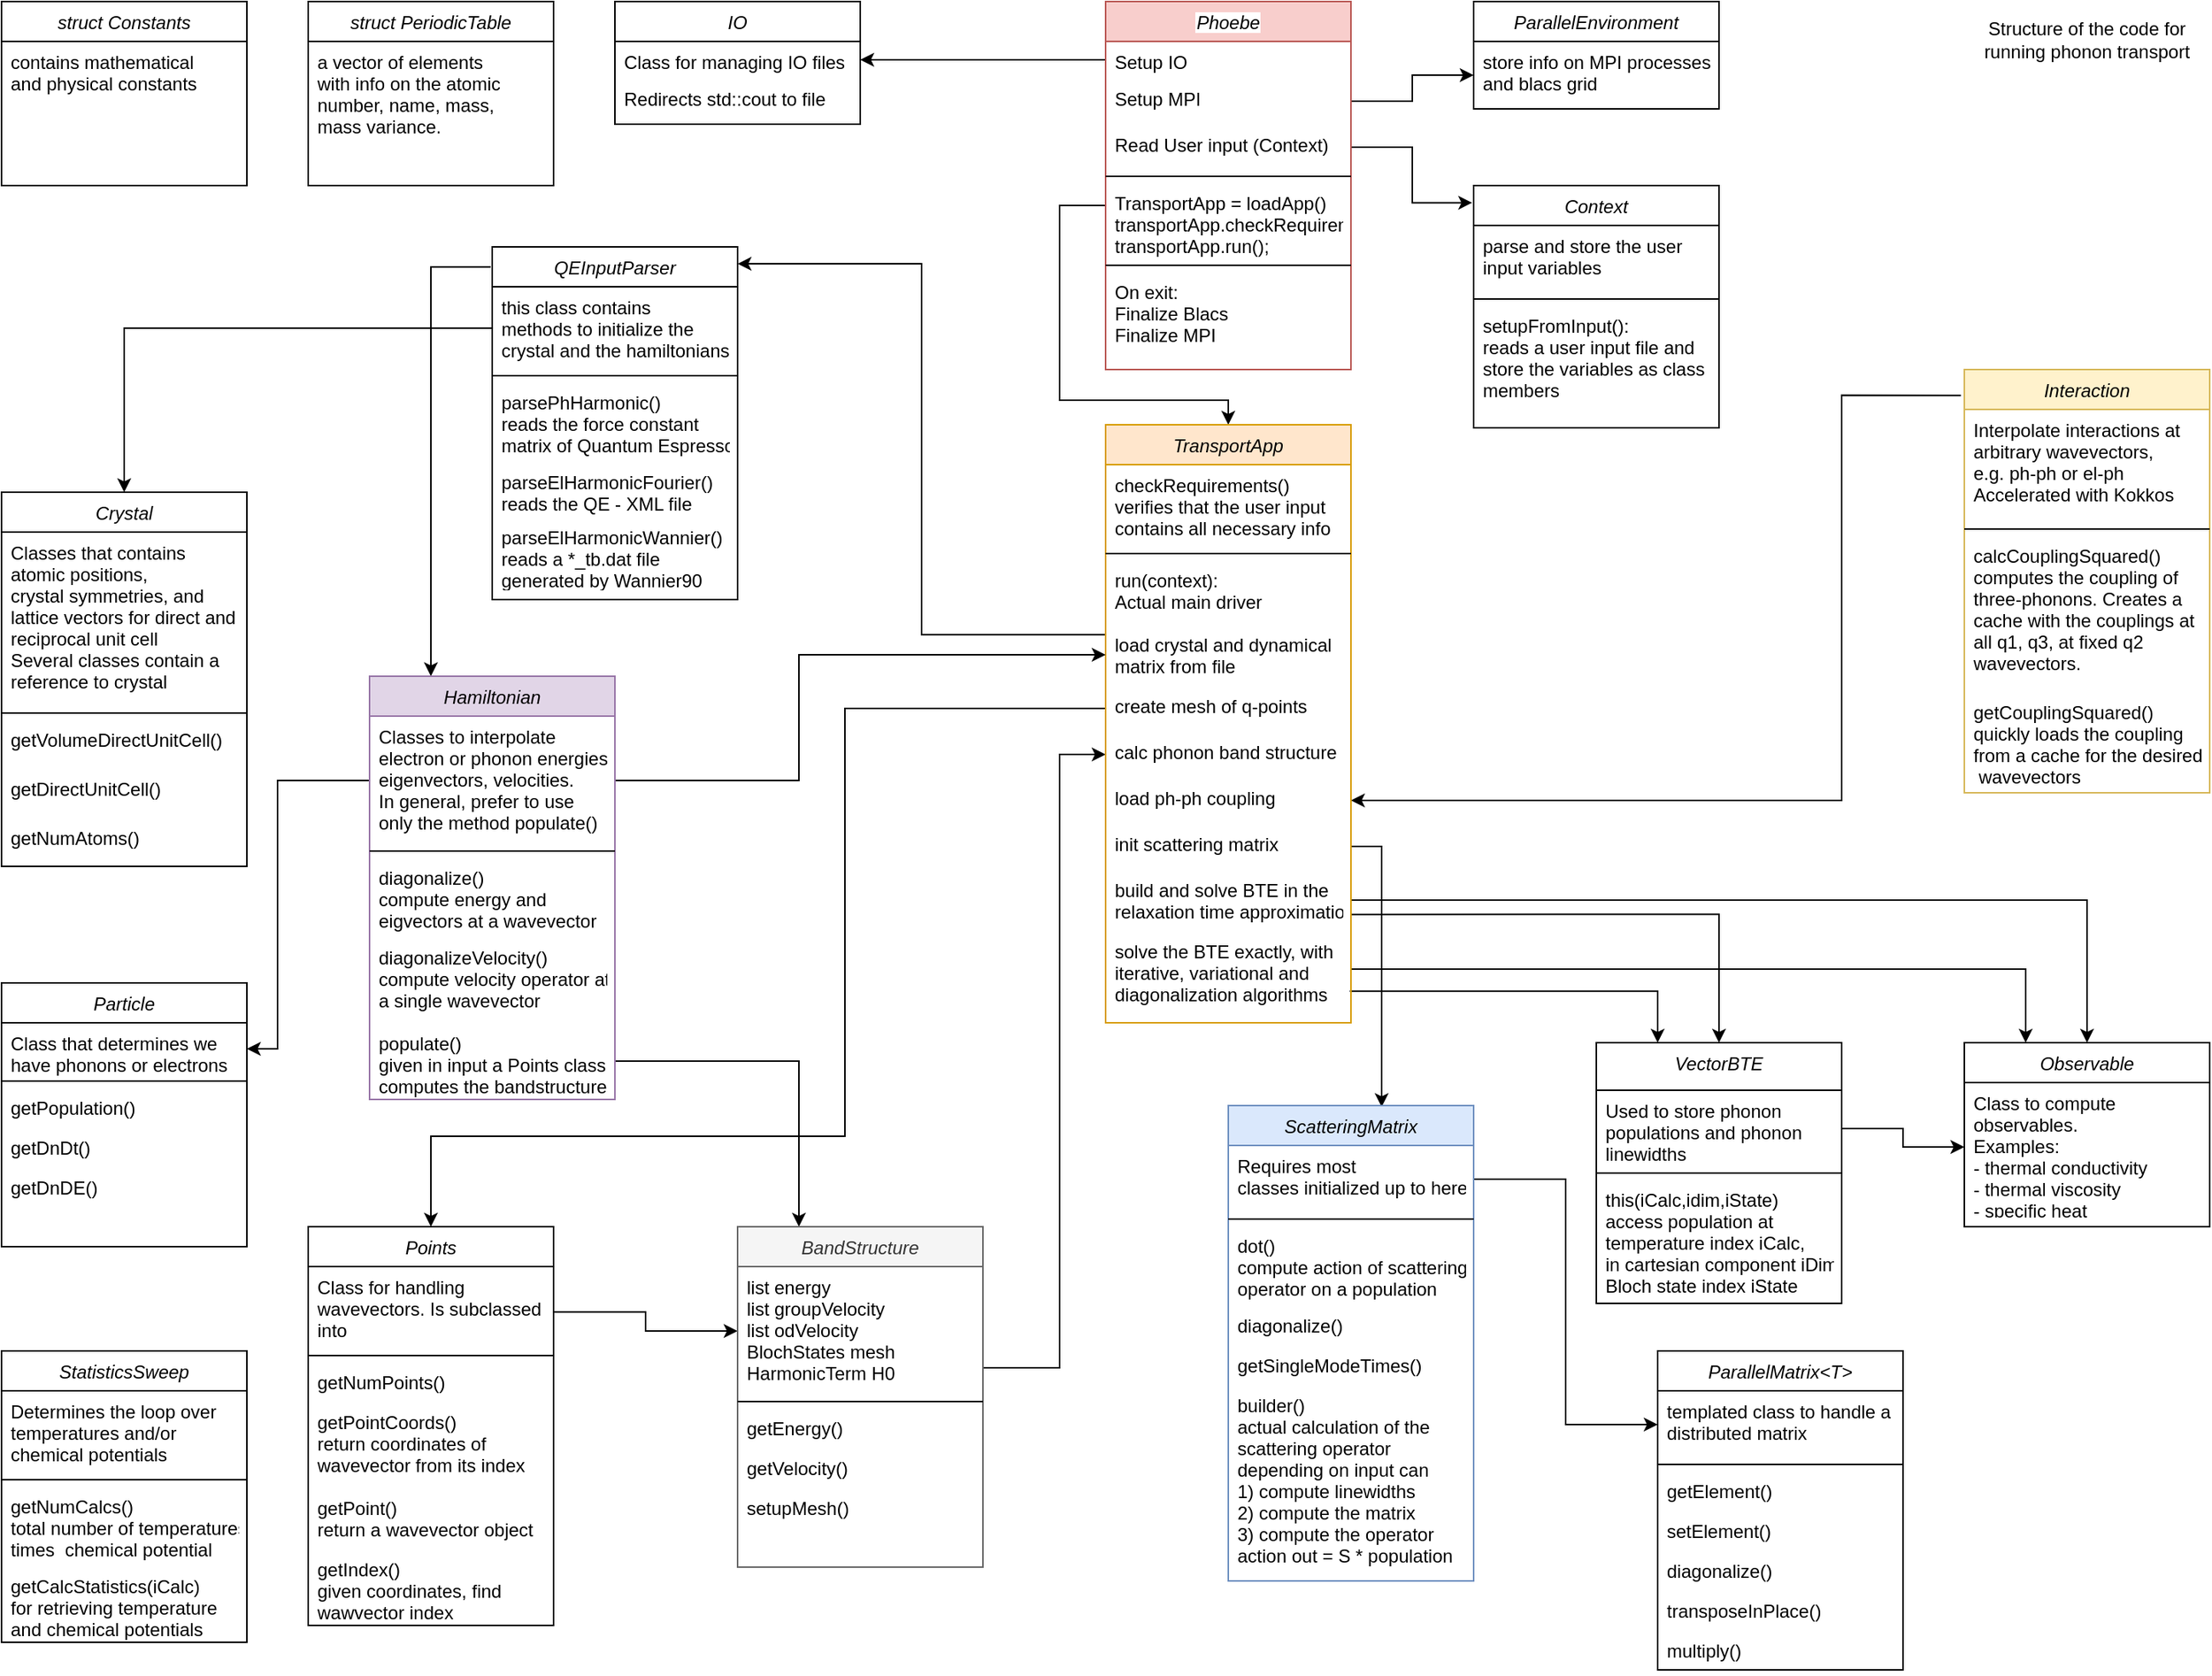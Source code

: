 <mxfile version="13.5.1" type="device"><diagram id="C5RBs43oDa-KdzZeNtuy" name="Page-1"><mxGraphModel dx="3094" dy="1360" grid="1" gridSize="10" guides="1" tooltips="1" connect="1" arrows="1" fold="1" page="1" pageScale="1" pageWidth="827" pageHeight="1169" math="0" shadow="0"><root><mxCell id="WIyWlLk6GJQsqaUBKTNV-0"/><mxCell id="WIyWlLk6GJQsqaUBKTNV-1" parent="WIyWlLk6GJQsqaUBKTNV-0"/><mxCell id="KkPsuheMRC8eFXk_wKIV-48" style="edgeStyle=orthogonalEdgeStyle;rounded=0;orthogonalLoop=1;jettySize=auto;html=1;entryX=0;entryY=0.5;entryDx=0;entryDy=0;" parent="WIyWlLk6GJQsqaUBKTNV-1" source="GRxY30Gbh3IMdHEp6kjH-54" target="KkPsuheMRC8eFXk_wKIV-29" edge="1"><mxGeometry relative="1" as="geometry"><Array as="points"><mxPoint x="-110" y="931"/><mxPoint x="-110" y="531"/></Array></mxGeometry></mxCell><mxCell id="KkPsuheMRC8eFXk_wKIV-9" style="edgeStyle=orthogonalEdgeStyle;rounded=0;orthogonalLoop=1;jettySize=auto;html=1;entryX=0.5;entryY=0;entryDx=0;entryDy=0;" parent="WIyWlLk6GJQsqaUBKTNV-1" source="KkPsuheMRC8eFXk_wKIV-7" target="zkfFHV4jXpPFQw0GAbJ--0" edge="1"><mxGeometry relative="1" as="geometry"><Array as="points"><mxPoint x="-110" y="173"/><mxPoint x="-110" y="300"/><mxPoint y="300"/></Array></mxGeometry></mxCell><mxCell id="KkPsuheMRC8eFXk_wKIV-11" style="edgeStyle=orthogonalEdgeStyle;rounded=0;orthogonalLoop=1;jettySize=auto;html=1;" parent="WIyWlLk6GJQsqaUBKTNV-1" source="KkPsuheMRC8eFXk_wKIV-16" target="GRxY30Gbh3IMdHEp6kjH-79" edge="1"><mxGeometry relative="1" as="geometry"/></mxCell><mxCell id="KkPsuheMRC8eFXk_wKIV-12" style="edgeStyle=orthogonalEdgeStyle;rounded=0;orthogonalLoop=1;jettySize=auto;html=1;" parent="WIyWlLk6GJQsqaUBKTNV-1" source="KkPsuheMRC8eFXk_wKIV-5" target="Z20bCozuWyMQm2CTedx--1" edge="1"><mxGeometry relative="1" as="geometry"/></mxCell><mxCell id="KkPsuheMRC8eFXk_wKIV-13" style="edgeStyle=orthogonalEdgeStyle;rounded=0;orthogonalLoop=1;jettySize=auto;html=1;entryX=-0.006;entryY=0.071;entryDx=0;entryDy=0;entryPerimeter=0;" parent="WIyWlLk6GJQsqaUBKTNV-1" source="KkPsuheMRC8eFXk_wKIV-17" target="GRxY30Gbh3IMdHEp6kjH-75" edge="1"><mxGeometry relative="1" as="geometry"/></mxCell><mxCell id="KkPsuheMRC8eFXk_wKIV-14" value="Structure of the code for running phonon transport" style="text;html=1;strokeColor=none;fillColor=none;align=center;verticalAlign=middle;whiteSpace=wrap;rounded=0;" parent="WIyWlLk6GJQsqaUBKTNV-1" vertex="1"><mxGeometry x="480" y="40" width="160" height="50" as="geometry"/></mxCell><mxCell id="KkPsuheMRC8eFXk_wKIV-34" style="edgeStyle=orthogonalEdgeStyle;rounded=0;orthogonalLoop=1;jettySize=auto;html=1;entryX=1;entryY=0.048;entryDx=0;entryDy=0;entryPerimeter=0;exitX=0;exitY=0.172;exitDx=0;exitDy=0;exitPerimeter=0;" parent="WIyWlLk6GJQsqaUBKTNV-1" source="KkPsuheMRC8eFXk_wKIV-21" target="GRxY30Gbh3IMdHEp6kjH-12" edge="1"><mxGeometry relative="1" as="geometry"/></mxCell><mxCell id="KkPsuheMRC8eFXk_wKIV-40" style="edgeStyle=orthogonalEdgeStyle;rounded=0;orthogonalLoop=1;jettySize=auto;html=1;entryX=0.25;entryY=0;entryDx=0;entryDy=0;exitX=-0.006;exitY=0.057;exitDx=0;exitDy=0;exitPerimeter=0;" parent="WIyWlLk6GJQsqaUBKTNV-1" source="GRxY30Gbh3IMdHEp6kjH-12" target="zkfFHV4jXpPFQw0GAbJ--6" edge="1"><mxGeometry relative="1" as="geometry"/></mxCell><mxCell id="KkPsuheMRC8eFXk_wKIV-42" style="edgeStyle=orthogonalEdgeStyle;rounded=0;orthogonalLoop=1;jettySize=auto;html=1;" parent="WIyWlLk6GJQsqaUBKTNV-1" source="KkPsuheMRC8eFXk_wKIV-32" target="GRxY30Gbh3IMdHEp6kjH-20" edge="1"><mxGeometry relative="1" as="geometry"/></mxCell><mxCell id="KkPsuheMRC8eFXk_wKIV-43" style="edgeStyle=orthogonalEdgeStyle;rounded=0;orthogonalLoop=1;jettySize=auto;html=1;entryX=0.25;entryY=0;entryDx=0;entryDy=0;" parent="WIyWlLk6GJQsqaUBKTNV-1" source="KkPsuheMRC8eFXk_wKIV-33" target="GRxY30Gbh3IMdHEp6kjH-20" edge="1"><mxGeometry relative="1" as="geometry"/></mxCell><mxCell id="KkPsuheMRC8eFXk_wKIV-44" style="edgeStyle=orthogonalEdgeStyle;rounded=0;orthogonalLoop=1;jettySize=auto;html=1;entryX=0.25;entryY=0;entryDx=0;entryDy=0;" parent="WIyWlLk6GJQsqaUBKTNV-1" source="GRxY30Gbh3IMdHEp6kjH-4" target="GRxY30Gbh3IMdHEp6kjH-54" edge="1"><mxGeometry relative="1" as="geometry"/></mxCell><mxCell id="KkPsuheMRC8eFXk_wKIV-45" style="edgeStyle=orthogonalEdgeStyle;rounded=0;orthogonalLoop=1;jettySize=auto;html=1;entryX=0.5;entryY=0;entryDx=0;entryDy=0;exitX=0;exitY=0.5;exitDx=0;exitDy=0;" parent="WIyWlLk6GJQsqaUBKTNV-1" source="KkPsuheMRC8eFXk_wKIV-22" target="GRxY30Gbh3IMdHEp6kjH-34" edge="1"><mxGeometry relative="1" as="geometry"><mxPoint x="-520" y="780" as="targetPoint"/><Array as="points"><mxPoint x="-250" y="501"/><mxPoint x="-250" y="780"/><mxPoint x="-520" y="780"/></Array></mxGeometry></mxCell><mxCell id="KkPsuheMRC8eFXk_wKIV-57" style="edgeStyle=orthogonalEdgeStyle;rounded=0;orthogonalLoop=1;jettySize=auto;html=1;" parent="WIyWlLk6GJQsqaUBKTNV-1" source="GRxY30Gbh3IMdHEp6kjH-13" target="KkPsuheMRC8eFXk_wKIV-49" edge="1"><mxGeometry relative="1" as="geometry"/></mxCell><mxCell id="KkPsuheMRC8eFXk_wKIV-59" style="edgeStyle=orthogonalEdgeStyle;rounded=0;orthogonalLoop=1;jettySize=auto;html=1;entryX=1;entryY=0.5;entryDx=0;entryDy=0;exitX=-0.014;exitY=0.061;exitDx=0;exitDy=0;exitPerimeter=0;" parent="WIyWlLk6GJQsqaUBKTNV-1" source="zkfFHV4jXpPFQw0GAbJ--13" target="KkPsuheMRC8eFXk_wKIV-30" edge="1"><mxGeometry relative="1" as="geometry"><Array as="points"><mxPoint x="400" y="297"/><mxPoint x="400" y="561"/></Array></mxGeometry></mxCell><mxCell id="KkPsuheMRC8eFXk_wKIV-60" style="edgeStyle=orthogonalEdgeStyle;rounded=0;orthogonalLoop=1;jettySize=auto;html=1;entryX=0.625;entryY=0.003;entryDx=0;entryDy=0;entryPerimeter=0;" parent="WIyWlLk6GJQsqaUBKTNV-1" source="KkPsuheMRC8eFXk_wKIV-31" target="a81Gc2sCIZiDQg14UciP-0" edge="1"><mxGeometry relative="1" as="geometry"><Array as="points"><mxPoint x="100" y="591"/></Array></mxGeometry></mxCell><mxCell id="KkPsuheMRC8eFXk_wKIV-71" style="edgeStyle=orthogonalEdgeStyle;rounded=0;orthogonalLoop=1;jettySize=auto;html=1;entryX=0.5;entryY=0;entryDx=0;entryDy=0;exitX=1;exitY=0.733;exitDx=0;exitDy=0;exitPerimeter=0;" parent="WIyWlLk6GJQsqaUBKTNV-1" source="KkPsuheMRC8eFXk_wKIV-32" target="GRxY30Gbh3IMdHEp6kjH-28" edge="1"><mxGeometry relative="1" as="geometry"><Array as="points"><mxPoint x="320" y="635"/></Array></mxGeometry></mxCell><mxCell id="KkPsuheMRC8eFXk_wKIV-73" style="edgeStyle=orthogonalEdgeStyle;rounded=0;orthogonalLoop=1;jettySize=auto;html=1;entryX=0.25;entryY=0;entryDx=0;entryDy=0;exitX=0.995;exitY=0.787;exitDx=0;exitDy=0;exitPerimeter=0;" parent="WIyWlLk6GJQsqaUBKTNV-1" source="KkPsuheMRC8eFXk_wKIV-33" target="GRxY30Gbh3IMdHEp6kjH-28" edge="1"><mxGeometry relative="1" as="geometry"><Array as="points"><mxPoint x="280" y="685"/></Array></mxGeometry></mxCell><mxCell id="KkPsuheMRC8eFXk_wKIV-74" style="edgeStyle=orthogonalEdgeStyle;rounded=0;orthogonalLoop=1;jettySize=auto;html=1;exitX=1.002;exitY=0.548;exitDx=0;exitDy=0;exitPerimeter=0;" parent="WIyWlLk6GJQsqaUBKTNV-1" source="GRxY30Gbh3IMdHEp6kjH-35" target="GRxY30Gbh3IMdHEp6kjH-55" edge="1"><mxGeometry relative="1" as="geometry"><mxPoint x="-370" y="870" as="targetPoint"/></mxGeometry></mxCell><mxCell id="KkPsuheMRC8eFXk_wKIV-75" style="edgeStyle=orthogonalEdgeStyle;rounded=0;orthogonalLoop=1;jettySize=auto;html=1;" parent="WIyWlLk6GJQsqaUBKTNV-1" source="GRxY30Gbh3IMdHEp6kjH-29" target="GRxY30Gbh3IMdHEp6kjH-21" edge="1"><mxGeometry relative="1" as="geometry"><mxPoint x="432.4" y="750.85" as="sourcePoint"/><mxPoint x="507.76" y="750.88" as="targetPoint"/></mxGeometry></mxCell><mxCell id="KkPsuheMRC8eFXk_wKIV-187" style="edgeStyle=orthogonalEdgeStyle;rounded=0;orthogonalLoop=1;jettySize=auto;html=1;" parent="WIyWlLk6GJQsqaUBKTNV-1" source="a81Gc2sCIZiDQg14UciP-1" target="GRxY30Gbh3IMdHEp6kjH-92" edge="1"><mxGeometry relative="1" as="geometry"/></mxCell><mxCell id="KkPsuheMRC8eFXk_wKIV-0" value="Phoebe" style="swimlane;fontStyle=2;align=center;verticalAlign=top;childLayout=stackLayout;horizontal=1;startSize=26;horizontalStack=0;resizeParent=1;resizeLast=0;collapsible=1;marginBottom=0;rounded=0;shadow=0;strokeWidth=1;labelBackgroundColor=#ffffff;fillColor=#f8cecc;strokeColor=#b85450;" parent="WIyWlLk6GJQsqaUBKTNV-1" vertex="1"><mxGeometry x="-80" y="40" width="160" height="240" as="geometry"><mxRectangle x="230" y="140" width="160" height="26" as="alternateBounds"/></mxGeometry></mxCell><mxCell id="KkPsuheMRC8eFXk_wKIV-5" value="Setup IO&#10;" style="text;align=left;verticalAlign=top;spacingLeft=4;spacingRight=4;overflow=hidden;rotatable=0;points=[[0,0.5],[1,0.5]];portConstraint=eastwest;" parent="KkPsuheMRC8eFXk_wKIV-0" vertex="1"><mxGeometry y="26" width="160" height="24" as="geometry"/></mxCell><mxCell id="KkPsuheMRC8eFXk_wKIV-16" value="Setup MPI" style="text;align=left;verticalAlign=top;spacingLeft=4;spacingRight=4;overflow=hidden;rotatable=0;points=[[0,0.5],[1,0.5]];portConstraint=eastwest;" parent="KkPsuheMRC8eFXk_wKIV-0" vertex="1"><mxGeometry y="50" width="160" height="30" as="geometry"/></mxCell><mxCell id="KkPsuheMRC8eFXk_wKIV-17" value="Read User input (Context)" style="text;align=left;verticalAlign=top;spacingLeft=4;spacingRight=4;overflow=hidden;rotatable=0;points=[[0,0.5],[1,0.5]];portConstraint=eastwest;" parent="KkPsuheMRC8eFXk_wKIV-0" vertex="1"><mxGeometry y="80" width="160" height="30" as="geometry"/></mxCell><mxCell id="KkPsuheMRC8eFXk_wKIV-19" value="" style="line;html=1;strokeWidth=1;align=left;verticalAlign=middle;spacingTop=-1;spacingLeft=3;spacingRight=3;rotatable=0;labelPosition=right;points=[];portConstraint=eastwest;" parent="KkPsuheMRC8eFXk_wKIV-0" vertex="1"><mxGeometry y="110" width="160" height="8" as="geometry"/></mxCell><mxCell id="KkPsuheMRC8eFXk_wKIV-7" value="TransportApp = loadApp()&#10;transportApp.checkRequirements();&#10;transportApp.run();" style="text;align=left;verticalAlign=top;spacingLeft=4;spacingRight=4;overflow=hidden;rotatable=0;points=[[0,0.5],[1,0.5]];portConstraint=eastwest;" parent="KkPsuheMRC8eFXk_wKIV-0" vertex="1"><mxGeometry y="118" width="160" height="50" as="geometry"/></mxCell><mxCell id="KkPsuheMRC8eFXk_wKIV-20" value="" style="line;html=1;strokeWidth=1;align=left;verticalAlign=middle;spacingTop=-1;spacingLeft=3;spacingRight=3;rotatable=0;labelPosition=right;points=[];portConstraint=eastwest;" parent="KkPsuheMRC8eFXk_wKIV-0" vertex="1"><mxGeometry y="168" width="160" height="8" as="geometry"/></mxCell><mxCell id="KkPsuheMRC8eFXk_wKIV-8" value="On exit:&#10;Finalize Blacs&#10;Finalize MPI" style="text;align=left;verticalAlign=top;spacingLeft=4;spacingRight=4;overflow=hidden;rotatable=0;points=[[0,0.5],[1,0.5]];portConstraint=eastwest;" parent="KkPsuheMRC8eFXk_wKIV-0" vertex="1"><mxGeometry y="176" width="160" height="64" as="geometry"/></mxCell><mxCell id="zkfFHV4jXpPFQw0GAbJ--0" value="TransportApp" style="swimlane;fontStyle=2;align=center;verticalAlign=top;childLayout=stackLayout;horizontal=1;startSize=26;horizontalStack=0;resizeParent=1;resizeLast=0;collapsible=1;marginBottom=0;rounded=0;shadow=0;strokeWidth=1;fillColor=#ffe6cc;strokeColor=#d79b00;" parent="WIyWlLk6GJQsqaUBKTNV-1" vertex="1"><mxGeometry x="-80" y="316" width="160" height="390" as="geometry"><mxRectangle x="230" y="140" width="160" height="26" as="alternateBounds"/></mxGeometry></mxCell><mxCell id="zkfFHV4jXpPFQw0GAbJ--1" value="checkRequirements()&#10;verifies that the user input &#10;contains all necessary info" style="text;align=left;verticalAlign=top;spacingLeft=4;spacingRight=4;overflow=hidden;rotatable=0;points=[[0,0.5],[1,0.5]];portConstraint=eastwest;" parent="zkfFHV4jXpPFQw0GAbJ--0" vertex="1"><mxGeometry y="26" width="160" height="54" as="geometry"/></mxCell><mxCell id="zkfFHV4jXpPFQw0GAbJ--4" value="" style="line;html=1;strokeWidth=1;align=left;verticalAlign=middle;spacingTop=-1;spacingLeft=3;spacingRight=3;rotatable=0;labelPosition=right;points=[];portConstraint=eastwest;" parent="zkfFHV4jXpPFQw0GAbJ--0" vertex="1"><mxGeometry y="80" width="160" height="8" as="geometry"/></mxCell><mxCell id="a81Gc2sCIZiDQg14UciP-9" value="run(context):&#10;Actual main driver" style="text;align=left;verticalAlign=top;spacingLeft=4;spacingRight=4;overflow=hidden;rotatable=0;points=[[0,0.5],[1,0.5]];portConstraint=eastwest;" parent="zkfFHV4jXpPFQw0GAbJ--0" vertex="1"><mxGeometry y="88" width="160" height="42" as="geometry"/></mxCell><mxCell id="KkPsuheMRC8eFXk_wKIV-21" value="load crystal and dynamical &#10;matrix from file" style="text;align=left;verticalAlign=top;spacingLeft=4;spacingRight=4;overflow=hidden;rotatable=0;points=[[0,0.5],[1,0.5]];portConstraint=eastwest;" parent="zkfFHV4jXpPFQw0GAbJ--0" vertex="1"><mxGeometry y="130" width="160" height="40" as="geometry"/></mxCell><mxCell id="KkPsuheMRC8eFXk_wKIV-22" value="create mesh of q-points" style="text;align=left;verticalAlign=top;spacingLeft=4;spacingRight=4;overflow=hidden;rotatable=0;points=[[0,0.5],[1,0.5]];portConstraint=eastwest;" parent="zkfFHV4jXpPFQw0GAbJ--0" vertex="1"><mxGeometry y="170" width="160" height="30" as="geometry"/></mxCell><mxCell id="KkPsuheMRC8eFXk_wKIV-29" value="calc phonon band structure" style="text;align=left;verticalAlign=top;spacingLeft=4;spacingRight=4;overflow=hidden;rotatable=0;points=[[0,0.5],[1,0.5]];portConstraint=eastwest;" parent="zkfFHV4jXpPFQw0GAbJ--0" vertex="1"><mxGeometry y="200" width="160" height="30" as="geometry"/></mxCell><mxCell id="KkPsuheMRC8eFXk_wKIV-30" value="load ph-ph coupling" style="text;align=left;verticalAlign=top;spacingLeft=4;spacingRight=4;overflow=hidden;rotatable=0;points=[[0,0.5],[1,0.5]];portConstraint=eastwest;" parent="zkfFHV4jXpPFQw0GAbJ--0" vertex="1"><mxGeometry y="230" width="160" height="30" as="geometry"/></mxCell><mxCell id="KkPsuheMRC8eFXk_wKIV-31" value="init scattering matrix" style="text;align=left;verticalAlign=top;spacingLeft=4;spacingRight=4;overflow=hidden;rotatable=0;points=[[0,0.5],[1,0.5]];portConstraint=eastwest;" parent="zkfFHV4jXpPFQw0GAbJ--0" vertex="1"><mxGeometry y="260" width="160" height="30" as="geometry"/></mxCell><mxCell id="KkPsuheMRC8eFXk_wKIV-32" value="build and solve BTE in the &#10;relaxation time approximation" style="text;align=left;verticalAlign=top;spacingLeft=4;spacingRight=4;overflow=hidden;rotatable=0;points=[[0,0.5],[1,0.5]];portConstraint=eastwest;" parent="zkfFHV4jXpPFQw0GAbJ--0" vertex="1"><mxGeometry y="290" width="160" height="40" as="geometry"/></mxCell><mxCell id="KkPsuheMRC8eFXk_wKIV-33" value="solve the BTE exactly, with &#10;iterative, variational and &#10;diagonalization algorithms" style="text;align=left;verticalAlign=top;spacingLeft=4;spacingRight=4;overflow=hidden;rotatable=0;points=[[0,0.5],[1,0.5]];portConstraint=eastwest;" parent="zkfFHV4jXpPFQw0GAbJ--0" vertex="1"><mxGeometry y="330" width="160" height="50" as="geometry"/></mxCell><mxCell id="zkfFHV4jXpPFQw0GAbJ--13" value="Interaction" style="swimlane;fontStyle=2;align=center;verticalAlign=top;childLayout=stackLayout;horizontal=1;startSize=26;horizontalStack=0;resizeParent=1;resizeLast=0;collapsible=1;marginBottom=0;rounded=0;shadow=0;strokeWidth=1;fillColor=#fff2cc;strokeColor=#d6b656;" parent="WIyWlLk6GJQsqaUBKTNV-1" vertex="1"><mxGeometry x="480" y="280" width="160" height="276" as="geometry"><mxRectangle x="340" y="380" width="170" height="26" as="alternateBounds"/></mxGeometry></mxCell><mxCell id="zkfFHV4jXpPFQw0GAbJ--14" value="Interpolate interactions at &#10;arbitrary wavevectors, &#10;e.g. ph-ph or el-ph&#10;Accelerated with Kokkos" style="text;align=left;verticalAlign=top;spacingLeft=4;spacingRight=4;overflow=hidden;rotatable=0;points=[[0,0.5],[1,0.5]];portConstraint=eastwest;" parent="zkfFHV4jXpPFQw0GAbJ--13" vertex="1"><mxGeometry y="26" width="160" height="74" as="geometry"/></mxCell><mxCell id="zkfFHV4jXpPFQw0GAbJ--15" value="" style="line;html=1;strokeWidth=1;align=left;verticalAlign=middle;spacingTop=-1;spacingLeft=3;spacingRight=3;rotatable=0;labelPosition=right;points=[];portConstraint=eastwest;" parent="zkfFHV4jXpPFQw0GAbJ--13" vertex="1"><mxGeometry y="100" width="160" height="8" as="geometry"/></mxCell><mxCell id="GRxY30Gbh3IMdHEp6kjH-6" value="calcCouplingSquared()&#10;computes the coupling of &#10;three-phonons. Creates a &#10;cache with the couplings at &#10;all q1, q3, at fixed q2 &#10;wavevectors." style="text;align=left;verticalAlign=top;spacingLeft=4;spacingRight=4;overflow=hidden;rotatable=0;points=[[0,0.5],[1,0.5]];portConstraint=eastwest;" parent="zkfFHV4jXpPFQw0GAbJ--13" vertex="1"><mxGeometry y="108" width="160" height="102" as="geometry"/></mxCell><mxCell id="GRxY30Gbh3IMdHEp6kjH-7" value="getCouplingSquared()&#10;quickly loads the coupling &#10;from a cache for the desired&#10; wavevectors " style="text;align=left;verticalAlign=top;spacingLeft=4;spacingRight=4;overflow=hidden;rotatable=0;points=[[0,0.5],[1,0.5]];portConstraint=eastwest;" parent="zkfFHV4jXpPFQw0GAbJ--13" vertex="1"><mxGeometry y="210" width="160" height="66" as="geometry"/></mxCell><mxCell id="GRxY30Gbh3IMdHEp6kjH-78" value="ParallelEnvironment" style="swimlane;fontStyle=2;align=center;verticalAlign=top;childLayout=stackLayout;horizontal=1;startSize=26;horizontalStack=0;resizeParent=1;resizeLast=0;collapsible=1;marginBottom=0;rounded=0;shadow=0;strokeWidth=1;" parent="WIyWlLk6GJQsqaUBKTNV-1" vertex="1"><mxGeometry x="160" y="40" width="160" height="70" as="geometry"><mxRectangle x="550" y="140" width="160" height="26" as="alternateBounds"/></mxGeometry></mxCell><mxCell id="GRxY30Gbh3IMdHEp6kjH-79" value="store info on MPI processes&#10; and blacs grid" style="text;align=left;verticalAlign=top;spacingLeft=4;spacingRight=4;overflow=hidden;rotatable=0;points=[[0,0.5],[1,0.5]];portConstraint=eastwest;" parent="GRxY30Gbh3IMdHEp6kjH-78" vertex="1"><mxGeometry y="26" width="160" height="44" as="geometry"/></mxCell><mxCell id="GRxY30Gbh3IMdHEp6kjH-75" value="Context" style="swimlane;fontStyle=2;align=center;verticalAlign=top;childLayout=stackLayout;horizontal=1;startSize=26;horizontalStack=0;resizeParent=1;resizeLast=0;collapsible=1;marginBottom=0;rounded=0;shadow=0;strokeWidth=1;" parent="WIyWlLk6GJQsqaUBKTNV-1" vertex="1"><mxGeometry x="160" y="160" width="160" height="158" as="geometry"><mxRectangle x="550" y="140" width="160" height="26" as="alternateBounds"/></mxGeometry></mxCell><mxCell id="GRxY30Gbh3IMdHEp6kjH-76" value="parse and store the user &#10;input variables&#10;" style="text;align=left;verticalAlign=top;spacingLeft=4;spacingRight=4;overflow=hidden;rotatable=0;points=[[0,0.5],[1,0.5]];portConstraint=eastwest;" parent="GRxY30Gbh3IMdHEp6kjH-75" vertex="1"><mxGeometry y="26" width="160" height="44" as="geometry"/></mxCell><mxCell id="GRxY30Gbh3IMdHEp6kjH-77" value="" style="line;html=1;strokeWidth=1;align=left;verticalAlign=middle;spacingTop=-1;spacingLeft=3;spacingRight=3;rotatable=0;labelPosition=right;points=[];portConstraint=eastwest;" parent="GRxY30Gbh3IMdHEp6kjH-75" vertex="1"><mxGeometry y="70" width="160" height="8" as="geometry"/></mxCell><mxCell id="0PvX4p6T5VxW7BoX-dpV-2" value="setupFromInput(): &#10;reads a user input file and &#10;store the variables as class &#10;members" style="text;align=left;verticalAlign=top;spacingLeft=4;spacingRight=4;overflow=hidden;rotatable=0;points=[[0,0.5],[1,0.5]];portConstraint=eastwest;" parent="GRxY30Gbh3IMdHEp6kjH-75" vertex="1"><mxGeometry y="78" width="160" height="72" as="geometry"/></mxCell><mxCell id="GRxY30Gbh3IMdHEp6kjH-66" value="struct PeriodicTable" style="swimlane;fontStyle=2;align=center;verticalAlign=top;childLayout=stackLayout;horizontal=1;startSize=26;horizontalStack=0;resizeParent=1;resizeLast=0;collapsible=1;marginBottom=0;rounded=0;shadow=0;strokeWidth=1;" parent="WIyWlLk6GJQsqaUBKTNV-1" vertex="1"><mxGeometry x="-600" y="40" width="160" height="120" as="geometry"><mxRectangle x="550" y="140" width="160" height="26" as="alternateBounds"/></mxGeometry></mxCell><mxCell id="GRxY30Gbh3IMdHEp6kjH-67" value="a vector of elements&#10;with info on the atomic &#10;number, name, mass, &#10;mass variance.&#10;&#10;" style="text;align=left;verticalAlign=top;spacingLeft=4;spacingRight=4;overflow=hidden;rotatable=0;points=[[0,0.5],[1,0.5]];portConstraint=eastwest;" parent="GRxY30Gbh3IMdHEp6kjH-66" vertex="1"><mxGeometry y="26" width="160" height="94" as="geometry"/></mxCell><mxCell id="GRxY30Gbh3IMdHEp6kjH-60" value="struct Constants" style="swimlane;fontStyle=2;align=center;verticalAlign=top;childLayout=stackLayout;horizontal=1;startSize=26;horizontalStack=0;resizeParent=1;resizeLast=0;collapsible=1;marginBottom=0;rounded=0;shadow=0;strokeWidth=1;" parent="WIyWlLk6GJQsqaUBKTNV-1" vertex="1"><mxGeometry x="-800" y="40" width="160" height="120" as="geometry"><mxRectangle x="550" y="140" width="160" height="26" as="alternateBounds"/></mxGeometry></mxCell><mxCell id="GRxY30Gbh3IMdHEp6kjH-61" value="contains mathematical &#10;and physical constants" style="text;align=left;verticalAlign=top;spacingLeft=4;spacingRight=4;overflow=hidden;rotatable=0;points=[[0,0.5],[1,0.5]];portConstraint=eastwest;" parent="GRxY30Gbh3IMdHEp6kjH-60" vertex="1"><mxGeometry y="26" width="160" height="84" as="geometry"/></mxCell><mxCell id="Z20bCozuWyMQm2CTedx--0" value="IO" style="swimlane;fontStyle=2;align=center;verticalAlign=top;childLayout=stackLayout;horizontal=1;startSize=26;horizontalStack=0;resizeParent=1;resizeLast=0;collapsible=1;marginBottom=0;rounded=0;shadow=0;strokeWidth=1;" parent="WIyWlLk6GJQsqaUBKTNV-1" vertex="1"><mxGeometry x="-400" y="40" width="160" height="80" as="geometry"><mxRectangle x="550" y="140" width="160" height="26" as="alternateBounds"/></mxGeometry></mxCell><mxCell id="Z20bCozuWyMQm2CTedx--1" value="Class for managing IO files&#10;" style="text;align=left;verticalAlign=top;spacingLeft=4;spacingRight=4;overflow=hidden;rotatable=0;points=[[0,0.5],[1,0.5]];portConstraint=eastwest;" parent="Z20bCozuWyMQm2CTedx--0" vertex="1"><mxGeometry y="26" width="160" height="24" as="geometry"/></mxCell><mxCell id="KkPsuheMRC8eFXk_wKIV-15" value="Redirects std::cout to file&#10;" style="text;align=left;verticalAlign=top;spacingLeft=4;spacingRight=4;overflow=hidden;rotatable=0;points=[[0,0.5],[1,0.5]];portConstraint=eastwest;" parent="Z20bCozuWyMQm2CTedx--0" vertex="1"><mxGeometry y="50" width="160" height="30" as="geometry"/></mxCell><mxCell id="GRxY30Gbh3IMdHEp6kjH-12" value="QEInputParser" style="swimlane;fontStyle=2;align=center;verticalAlign=top;childLayout=stackLayout;horizontal=1;startSize=26;horizontalStack=0;resizeParent=1;resizeLast=0;collapsible=1;marginBottom=0;rounded=0;shadow=0;strokeWidth=1;" parent="WIyWlLk6GJQsqaUBKTNV-1" vertex="1"><mxGeometry x="-480" y="200" width="160" height="230" as="geometry"><mxRectangle x="550" y="140" width="160" height="26" as="alternateBounds"/></mxGeometry></mxCell><mxCell id="GRxY30Gbh3IMdHEp6kjH-13" value="this class contains &#10;methods to initialize the &#10;crystal and the hamiltonians" style="text;align=left;verticalAlign=top;spacingLeft=4;spacingRight=4;overflow=hidden;rotatable=0;points=[[0,0.5],[1,0.5]];portConstraint=eastwest;" parent="GRxY30Gbh3IMdHEp6kjH-12" vertex="1"><mxGeometry y="26" width="160" height="54" as="geometry"/></mxCell><mxCell id="GRxY30Gbh3IMdHEp6kjH-14" value="" style="line;html=1;strokeWidth=1;align=left;verticalAlign=middle;spacingTop=-1;spacingLeft=3;spacingRight=3;rotatable=0;labelPosition=right;points=[];portConstraint=eastwest;" parent="GRxY30Gbh3IMdHEp6kjH-12" vertex="1"><mxGeometry y="80" width="160" height="8" as="geometry"/></mxCell><mxCell id="GRxY30Gbh3IMdHEp6kjH-15" value="parsePhHarmonic()&#10;reads the force constant &#10;matrix of Quantum Espresso" style="text;align=left;verticalAlign=top;spacingLeft=4;spacingRight=4;overflow=hidden;rotatable=0;points=[[0,0.5],[1,0.5]];portConstraint=eastwest;" parent="GRxY30Gbh3IMdHEp6kjH-12" vertex="1"><mxGeometry y="88" width="160" height="52" as="geometry"/></mxCell><mxCell id="GRxY30Gbh3IMdHEp6kjH-18" value="parseElHarmonicFourier()&#10;reads the QE - XML file" style="text;align=left;verticalAlign=top;spacingLeft=4;spacingRight=4;overflow=hidden;rotatable=0;points=[[0,0.5],[1,0.5]];portConstraint=eastwest;" parent="GRxY30Gbh3IMdHEp6kjH-12" vertex="1"><mxGeometry y="140" width="160" height="36" as="geometry"/></mxCell><mxCell id="GRxY30Gbh3IMdHEp6kjH-19" value="parseElHarmonicWannier()&#10;reads a *_tb.dat file &#10;generated by Wannier90 " style="text;align=left;verticalAlign=top;spacingLeft=4;spacingRight=4;overflow=hidden;rotatable=0;points=[[0,0.5],[1,0.5]];portConstraint=eastwest;" parent="GRxY30Gbh3IMdHEp6kjH-12" vertex="1"><mxGeometry y="176" width="160" height="44" as="geometry"/></mxCell><mxCell id="GRxY30Gbh3IMdHEp6kjH-91" value="ParallelMatrix&lt;T&gt;" style="swimlane;fontStyle=2;align=center;verticalAlign=top;childLayout=stackLayout;horizontal=1;startSize=26;horizontalStack=0;resizeParent=1;resizeLast=0;collapsible=1;marginBottom=0;rounded=0;shadow=0;strokeWidth=1;" parent="WIyWlLk6GJQsqaUBKTNV-1" vertex="1"><mxGeometry x="280" y="920" width="160" height="208" as="geometry"><mxRectangle x="550" y="140" width="160" height="26" as="alternateBounds"/></mxGeometry></mxCell><mxCell id="GRxY30Gbh3IMdHEp6kjH-92" value="templated class to handle a &#10;distributed matrix" style="text;align=left;verticalAlign=top;spacingLeft=4;spacingRight=4;overflow=hidden;rotatable=0;points=[[0,0.5],[1,0.5]];portConstraint=eastwest;" parent="GRxY30Gbh3IMdHEp6kjH-91" vertex="1"><mxGeometry y="26" width="160" height="44" as="geometry"/></mxCell><mxCell id="GRxY30Gbh3IMdHEp6kjH-93" value="" style="line;html=1;strokeWidth=1;align=left;verticalAlign=middle;spacingTop=-1;spacingLeft=3;spacingRight=3;rotatable=0;labelPosition=right;points=[];portConstraint=eastwest;" parent="GRxY30Gbh3IMdHEp6kjH-91" vertex="1"><mxGeometry y="70" width="160" height="8" as="geometry"/></mxCell><mxCell id="GRxY30Gbh3IMdHEp6kjH-94" value="getElement()&#10;" style="text;align=left;verticalAlign=top;spacingLeft=4;spacingRight=4;overflow=hidden;rotatable=0;points=[[0,0.5],[1,0.5]];portConstraint=eastwest;" parent="GRxY30Gbh3IMdHEp6kjH-91" vertex="1"><mxGeometry y="78" width="160" height="26" as="geometry"/></mxCell><mxCell id="GRxY30Gbh3IMdHEp6kjH-95" value="setElement()&#10;" style="text;align=left;verticalAlign=top;spacingLeft=4;spacingRight=4;overflow=hidden;rotatable=0;points=[[0,0.5],[1,0.5]];portConstraint=eastwest;" parent="GRxY30Gbh3IMdHEp6kjH-91" vertex="1"><mxGeometry y="104" width="160" height="26" as="geometry"/></mxCell><mxCell id="GRxY30Gbh3IMdHEp6kjH-96" value="diagonalize()&#10;" style="text;align=left;verticalAlign=top;spacingLeft=4;spacingRight=4;overflow=hidden;rotatable=0;points=[[0,0.5],[1,0.5]];portConstraint=eastwest;" parent="GRxY30Gbh3IMdHEp6kjH-91" vertex="1"><mxGeometry y="130" width="160" height="26" as="geometry"/></mxCell><mxCell id="GRxY30Gbh3IMdHEp6kjH-97" value="transposeInPlace()&#10;" style="text;align=left;verticalAlign=top;spacingLeft=4;spacingRight=4;overflow=hidden;rotatable=0;points=[[0,0.5],[1,0.5]];portConstraint=eastwest;" parent="GRxY30Gbh3IMdHEp6kjH-91" vertex="1"><mxGeometry y="156" width="160" height="26" as="geometry"/></mxCell><mxCell id="GRxY30Gbh3IMdHEp6kjH-98" value="multiply()&#10;" style="text;align=left;verticalAlign=top;spacingLeft=4;spacingRight=4;overflow=hidden;rotatable=0;points=[[0,0.5],[1,0.5]];portConstraint=eastwest;" parent="GRxY30Gbh3IMdHEp6kjH-91" vertex="1"><mxGeometry y="182" width="160" height="26" as="geometry"/></mxCell><mxCell id="a81Gc2sCIZiDQg14UciP-0" value="ScatteringMatrix" style="swimlane;fontStyle=2;align=center;verticalAlign=top;childLayout=stackLayout;horizontal=1;startSize=26;horizontalStack=0;resizeParent=1;resizeLast=0;collapsible=1;marginBottom=0;rounded=0;shadow=0;strokeWidth=1;fillColor=#dae8fc;strokeColor=#6c8ebf;" parent="WIyWlLk6GJQsqaUBKTNV-1" vertex="1"><mxGeometry y="760" width="160" height="310" as="geometry"><mxRectangle x="550" y="140" width="160" height="26" as="alternateBounds"/></mxGeometry></mxCell><mxCell id="a81Gc2sCIZiDQg14UciP-1" value="Requires most &#10;classes initialized up to here" style="text;align=left;verticalAlign=top;spacingLeft=4;spacingRight=4;overflow=hidden;rotatable=0;points=[[0,0.5],[1,0.5]];portConstraint=eastwest;" parent="a81Gc2sCIZiDQg14UciP-0" vertex="1"><mxGeometry y="26" width="160" height="44" as="geometry"/></mxCell><mxCell id="a81Gc2sCIZiDQg14UciP-6" value="" style="line;html=1;strokeWidth=1;align=left;verticalAlign=middle;spacingTop=-1;spacingLeft=3;spacingRight=3;rotatable=0;labelPosition=right;points=[];portConstraint=eastwest;" parent="a81Gc2sCIZiDQg14UciP-0" vertex="1"><mxGeometry y="70" width="160" height="8" as="geometry"/></mxCell><mxCell id="a81Gc2sCIZiDQg14UciP-8" value="dot()&#10;compute action of scattering&#10;operator on a population" style="text;align=left;verticalAlign=top;spacingLeft=4;spacingRight=4;overflow=hidden;rotatable=0;points=[[0,0.5],[1,0.5]];portConstraint=eastwest;" parent="a81Gc2sCIZiDQg14UciP-0" vertex="1"><mxGeometry y="78" width="160" height="52" as="geometry"/></mxCell><mxCell id="GRxY30Gbh3IMdHEp6kjH-9" value="diagonalize()" style="text;align=left;verticalAlign=top;spacingLeft=4;spacingRight=4;overflow=hidden;rotatable=0;points=[[0,0.5],[1,0.5]];portConstraint=eastwest;" parent="a81Gc2sCIZiDQg14UciP-0" vertex="1"><mxGeometry y="130" width="160" height="26" as="geometry"/></mxCell><mxCell id="GRxY30Gbh3IMdHEp6kjH-10" value="getSingleModeTimes()" style="text;align=left;verticalAlign=top;spacingLeft=4;spacingRight=4;overflow=hidden;rotatable=0;points=[[0,0.5],[1,0.5]];portConstraint=eastwest;" parent="a81Gc2sCIZiDQg14UciP-0" vertex="1"><mxGeometry y="156" width="160" height="26" as="geometry"/></mxCell><mxCell id="GRxY30Gbh3IMdHEp6kjH-11" value="builder()&#10;actual calculation of the &#10;scattering operator&#10;depending on input can&#10;1) compute linewidths&#10;2) compute the matrix&#10;3) compute the operator &#10;action out = S * population" style="text;align=left;verticalAlign=top;spacingLeft=4;spacingRight=4;overflow=hidden;rotatable=0;points=[[0,0.5],[1,0.5]];portConstraint=eastwest;" parent="a81Gc2sCIZiDQg14UciP-0" vertex="1"><mxGeometry y="182" width="160" height="128" as="geometry"/></mxCell><mxCell id="GRxY30Gbh3IMdHEp6kjH-54" value="BandStructure" style="swimlane;fontStyle=2;align=center;verticalAlign=top;childLayout=stackLayout;horizontal=1;startSize=26;horizontalStack=0;resizeParent=1;resizeLast=0;collapsible=1;marginBottom=0;rounded=0;shadow=0;strokeWidth=1;fillColor=#f5f5f5;strokeColor=#666666;fontColor=#333333;" parent="WIyWlLk6GJQsqaUBKTNV-1" vertex="1"><mxGeometry x="-320" y="839" width="160" height="222" as="geometry"><mxRectangle x="550" y="140" width="160" height="26" as="alternateBounds"/></mxGeometry></mxCell><mxCell id="GRxY30Gbh3IMdHEp6kjH-55" value="list energy&#10;list groupVelocity&#10;list odVelocity&#10;BlochStates mesh&#10;HarmonicTerm H0&#10;&#10;" style="text;align=left;verticalAlign=top;spacingLeft=4;spacingRight=4;overflow=hidden;rotatable=0;points=[[0,0.5],[1,0.5]];portConstraint=eastwest;" parent="GRxY30Gbh3IMdHEp6kjH-54" vertex="1"><mxGeometry y="26" width="160" height="84" as="geometry"/></mxCell><mxCell id="GRxY30Gbh3IMdHEp6kjH-56" value="" style="line;html=1;strokeWidth=1;align=left;verticalAlign=middle;spacingTop=-1;spacingLeft=3;spacingRight=3;rotatable=0;labelPosition=right;points=[];portConstraint=eastwest;" parent="GRxY30Gbh3IMdHEp6kjH-54" vertex="1"><mxGeometry y="110" width="160" height="8" as="geometry"/></mxCell><mxCell id="GRxY30Gbh3IMdHEp6kjH-57" value="getEnergy()" style="text;align=left;verticalAlign=top;spacingLeft=4;spacingRight=4;overflow=hidden;rotatable=0;points=[[0,0.5],[1,0.5]];portConstraint=eastwest;" parent="GRxY30Gbh3IMdHEp6kjH-54" vertex="1"><mxGeometry y="118" width="160" height="26" as="geometry"/></mxCell><mxCell id="GRxY30Gbh3IMdHEp6kjH-58" value="getVelocity()" style="text;align=left;verticalAlign=top;spacingLeft=4;spacingRight=4;overflow=hidden;rotatable=0;points=[[0,0.5],[1,0.5]];portConstraint=eastwest;" parent="GRxY30Gbh3IMdHEp6kjH-54" vertex="1"><mxGeometry y="144" width="160" height="26" as="geometry"/></mxCell><mxCell id="GRxY30Gbh3IMdHEp6kjH-59" value="setupMesh()" style="text;align=left;verticalAlign=top;spacingLeft=4;spacingRight=4;overflow=hidden;rotatable=0;points=[[0,0.5],[1,0.5]];portConstraint=eastwest;" parent="GRxY30Gbh3IMdHEp6kjH-54" vertex="1"><mxGeometry y="170" width="160" height="26" as="geometry"/></mxCell><mxCell id="GRxY30Gbh3IMdHEp6kjH-34" value="Points" style="swimlane;fontStyle=2;align=center;verticalAlign=top;childLayout=stackLayout;horizontal=1;startSize=26;horizontalStack=0;resizeParent=1;resizeLast=0;collapsible=1;marginBottom=0;rounded=0;shadow=0;strokeWidth=1;" parent="WIyWlLk6GJQsqaUBKTNV-1" vertex="1"><mxGeometry x="-600" y="839" width="160" height="260" as="geometry"><mxRectangle x="550" y="140" width="160" height="26" as="alternateBounds"/></mxGeometry></mxCell><mxCell id="GRxY30Gbh3IMdHEp6kjH-35" value="Class for handling &#10;wavevectors. Is subclassed&#10;into " style="text;align=left;verticalAlign=top;spacingLeft=4;spacingRight=4;overflow=hidden;rotatable=0;points=[[0,0.5],[1,0.5]];portConstraint=eastwest;" parent="GRxY30Gbh3IMdHEp6kjH-34" vertex="1"><mxGeometry y="26" width="160" height="54" as="geometry"/></mxCell><mxCell id="GRxY30Gbh3IMdHEp6kjH-36" value="" style="line;html=1;strokeWidth=1;align=left;verticalAlign=middle;spacingTop=-1;spacingLeft=3;spacingRight=3;rotatable=0;labelPosition=right;points=[];portConstraint=eastwest;" parent="GRxY30Gbh3IMdHEp6kjH-34" vertex="1"><mxGeometry y="80" width="160" height="8" as="geometry"/></mxCell><mxCell id="GRxY30Gbh3IMdHEp6kjH-37" value="getNumPoints()&#10;" style="text;align=left;verticalAlign=top;spacingLeft=4;spacingRight=4;overflow=hidden;rotatable=0;points=[[0,0.5],[1,0.5]];portConstraint=eastwest;" parent="GRxY30Gbh3IMdHEp6kjH-34" vertex="1"><mxGeometry y="88" width="160" height="26" as="geometry"/></mxCell><mxCell id="GRxY30Gbh3IMdHEp6kjH-39" value="getPointCoords()&#10;return coordinates of &#10;wavevector from its index" style="text;align=left;verticalAlign=top;spacingLeft=4;spacingRight=4;overflow=hidden;rotatable=0;points=[[0,0.5],[1,0.5]];portConstraint=eastwest;" parent="GRxY30Gbh3IMdHEp6kjH-34" vertex="1"><mxGeometry y="114" width="160" height="56" as="geometry"/></mxCell><mxCell id="GRxY30Gbh3IMdHEp6kjH-40" value="getPoint()&#10;return a wavevector object" style="text;align=left;verticalAlign=top;spacingLeft=4;spacingRight=4;overflow=hidden;rotatable=0;points=[[0,0.5],[1,0.5]];portConstraint=eastwest;" parent="GRxY30Gbh3IMdHEp6kjH-34" vertex="1"><mxGeometry y="170" width="160" height="40" as="geometry"/></mxCell><mxCell id="GRxY30Gbh3IMdHEp6kjH-41" value="getIndex()&#10;given coordinates, find &#10;wawvector index&#10;" style="text;align=left;verticalAlign=top;spacingLeft=4;spacingRight=4;overflow=hidden;rotatable=0;points=[[0,0.5],[1,0.5]];portConstraint=eastwest;" parent="GRxY30Gbh3IMdHEp6kjH-34" vertex="1"><mxGeometry y="210" width="160" height="50" as="geometry"/></mxCell><mxCell id="KkPsuheMRC8eFXk_wKIV-188" style="edgeStyle=orthogonalEdgeStyle;rounded=0;orthogonalLoop=1;jettySize=auto;html=1;" parent="WIyWlLk6GJQsqaUBKTNV-1" source="zkfFHV4jXpPFQw0GAbJ--7" target="KkPsuheMRC8eFXk_wKIV-21" edge="1"><mxGeometry relative="1" as="geometry"><Array as="points"><mxPoint x="-280" y="548"/><mxPoint x="-280" y="466"/></Array></mxGeometry></mxCell><mxCell id="GRxY30Gbh3IMdHEp6kjH-28" value="VectorBTE" style="swimlane;fontStyle=2;align=center;verticalAlign=top;childLayout=stackLayout;horizontal=1;startSize=31;horizontalStack=0;resizeParent=1;resizeLast=0;collapsible=1;marginBottom=0;rounded=0;shadow=0;strokeWidth=1;" parent="WIyWlLk6GJQsqaUBKTNV-1" vertex="1"><mxGeometry x="240" y="719" width="160" height="170" as="geometry"><mxRectangle x="550" y="140" width="160" height="26" as="alternateBounds"/></mxGeometry></mxCell><mxCell id="GRxY30Gbh3IMdHEp6kjH-29" value="Used to store phonon &#10;populations and phonon &#10;linewidths" style="text;align=left;verticalAlign=top;spacingLeft=4;spacingRight=4;overflow=hidden;rotatable=0;points=[[0,0.5],[1,0.5]];portConstraint=eastwest;" parent="GRxY30Gbh3IMdHEp6kjH-28" vertex="1"><mxGeometry y="31" width="160" height="50" as="geometry"/></mxCell><mxCell id="GRxY30Gbh3IMdHEp6kjH-30" value="" style="line;html=1;strokeWidth=1;align=left;verticalAlign=middle;spacingTop=-1;spacingLeft=3;spacingRight=3;rotatable=0;labelPosition=right;points=[];portConstraint=eastwest;" parent="GRxY30Gbh3IMdHEp6kjH-28" vertex="1"><mxGeometry y="81" width="160" height="8" as="geometry"/></mxCell><mxCell id="GRxY30Gbh3IMdHEp6kjH-31" value="this(iCalc,idim,iState)&#10;access population at &#10;temperature index iCalc,&#10;in cartesian component iDim&#10;Bloch state index iState" style="text;align=left;verticalAlign=top;spacingLeft=4;spacingRight=4;overflow=hidden;rotatable=0;points=[[0,0.5],[1,0.5]];portConstraint=eastwest;" parent="GRxY30Gbh3IMdHEp6kjH-28" vertex="1"><mxGeometry y="89" width="160" height="81" as="geometry"/></mxCell><mxCell id="GRxY30Gbh3IMdHEp6kjH-20" value="Observable" style="swimlane;fontStyle=2;align=center;verticalAlign=top;childLayout=stackLayout;horizontal=1;startSize=26;horizontalStack=0;resizeParent=1;resizeLast=0;collapsible=1;marginBottom=0;rounded=0;shadow=0;strokeWidth=1;" parent="WIyWlLk6GJQsqaUBKTNV-1" vertex="1"><mxGeometry x="480" y="719" width="160" height="120" as="geometry"><mxRectangle x="550" y="140" width="160" height="26" as="alternateBounds"/></mxGeometry></mxCell><mxCell id="GRxY30Gbh3IMdHEp6kjH-21" value="Class to compute &#10;observables. &#10;Examples: &#10;- thermal conductivity&#10;- thermal viscosity&#10;- specific heat" style="text;align=left;verticalAlign=top;spacingLeft=4;spacingRight=4;overflow=hidden;rotatable=0;points=[[0,0.5],[1,0.5]];portConstraint=eastwest;" parent="GRxY30Gbh3IMdHEp6kjH-20" vertex="1"><mxGeometry y="26" width="160" height="84" as="geometry"/></mxCell><mxCell id="KkPsuheMRC8eFXk_wKIV-194" style="edgeStyle=orthogonalEdgeStyle;rounded=0;orthogonalLoop=1;jettySize=auto;html=1;entryX=1;entryY=0.5;entryDx=0;entryDy=0;" parent="WIyWlLk6GJQsqaUBKTNV-1" source="zkfFHV4jXpPFQw0GAbJ--7" target="KkPsuheMRC8eFXk_wKIV-192" edge="1"><mxGeometry relative="1" as="geometry"><Array as="points"><mxPoint x="-620" y="548"/><mxPoint x="-620" y="723"/></Array></mxGeometry></mxCell><mxCell id="KkPsuheMRC8eFXk_wKIV-49" value="Crystal" style="swimlane;fontStyle=2;align=center;verticalAlign=top;childLayout=stackLayout;horizontal=1;startSize=26;horizontalStack=0;resizeParent=1;resizeLast=0;collapsible=1;marginBottom=0;rounded=0;shadow=0;strokeWidth=1;" parent="WIyWlLk6GJQsqaUBKTNV-1" vertex="1"><mxGeometry x="-800" y="360" width="160" height="244" as="geometry"><mxRectangle x="130" y="380" width="160" height="26" as="alternateBounds"/></mxGeometry></mxCell><mxCell id="KkPsuheMRC8eFXk_wKIV-50" value="Classes that contains &#10;atomic positions, &#10;crystal symmetries, and &#10;lattice vectors for direct and &#10;reciprocal unit cell&#10;Several classes contain a &#10;reference to crystal" style="text;align=left;verticalAlign=top;spacingLeft=4;spacingRight=4;overflow=hidden;rotatable=0;points=[[0,0.5],[1,0.5]];portConstraint=eastwest;" parent="KkPsuheMRC8eFXk_wKIV-49" vertex="1"><mxGeometry y="26" width="160" height="114" as="geometry"/></mxCell><mxCell id="KkPsuheMRC8eFXk_wKIV-51" value="" style="line;html=1;strokeWidth=1;align=left;verticalAlign=middle;spacingTop=-1;spacingLeft=3;spacingRight=3;rotatable=0;labelPosition=right;points=[];portConstraint=eastwest;" parent="KkPsuheMRC8eFXk_wKIV-49" vertex="1"><mxGeometry y="140" width="160" height="8" as="geometry"/></mxCell><mxCell id="KkPsuheMRC8eFXk_wKIV-54" value="getVolumeDirectUnitCell()" style="text;align=left;verticalAlign=top;spacingLeft=4;spacingRight=4;overflow=hidden;rotatable=0;points=[[0,0.5],[1,0.5]];portConstraint=eastwest;" parent="KkPsuheMRC8eFXk_wKIV-49" vertex="1"><mxGeometry y="148" width="160" height="32" as="geometry"/></mxCell><mxCell id="KkPsuheMRC8eFXk_wKIV-55" value="getDirectUnitCell()" style="text;align=left;verticalAlign=top;spacingLeft=4;spacingRight=4;overflow=hidden;rotatable=0;points=[[0,0.5],[1,0.5]];portConstraint=eastwest;" parent="KkPsuheMRC8eFXk_wKIV-49" vertex="1"><mxGeometry y="180" width="160" height="32" as="geometry"/></mxCell><mxCell id="KkPsuheMRC8eFXk_wKIV-56" value="getNumAtoms()" style="text;align=left;verticalAlign=top;spacingLeft=4;spacingRight=4;overflow=hidden;rotatable=0;points=[[0,0.5],[1,0.5]];portConstraint=eastwest;" parent="KkPsuheMRC8eFXk_wKIV-49" vertex="1"><mxGeometry y="212" width="160" height="32" as="geometry"/></mxCell><mxCell id="zkfFHV4jXpPFQw0GAbJ--6" value="Hamiltonian" style="swimlane;fontStyle=2;align=center;verticalAlign=top;childLayout=stackLayout;horizontal=1;startSize=26;horizontalStack=0;resizeParent=1;resizeLast=0;collapsible=1;marginBottom=0;rounded=0;shadow=0;strokeWidth=1;fillColor=#e1d5e7;strokeColor=#9673a6;" parent="WIyWlLk6GJQsqaUBKTNV-1" vertex="1"><mxGeometry x="-560" y="480" width="160" height="276" as="geometry"><mxRectangle x="130" y="380" width="160" height="26" as="alternateBounds"/></mxGeometry></mxCell><mxCell id="zkfFHV4jXpPFQw0GAbJ--7" value="Classes to interpolate &#10;electron or phonon energies, &#10;eigenvectors, velocities.&#10;In general, prefer to use&#10;only the method populate()" style="text;align=left;verticalAlign=top;spacingLeft=4;spacingRight=4;overflow=hidden;rotatable=0;points=[[0,0.5],[1,0.5]];portConstraint=eastwest;" parent="zkfFHV4jXpPFQw0GAbJ--6" vertex="1"><mxGeometry y="26" width="160" height="84" as="geometry"/></mxCell><mxCell id="zkfFHV4jXpPFQw0GAbJ--9" value="" style="line;html=1;strokeWidth=1;align=left;verticalAlign=middle;spacingTop=-1;spacingLeft=3;spacingRight=3;rotatable=0;labelPosition=right;points=[];portConstraint=eastwest;" parent="zkfFHV4jXpPFQw0GAbJ--6" vertex="1"><mxGeometry y="110" width="160" height="8" as="geometry"/></mxCell><mxCell id="zkfFHV4jXpPFQw0GAbJ--10" value="diagonalize()&#10;compute energy and &#10;eigvectors at a wavevector " style="text;align=left;verticalAlign=top;spacingLeft=4;spacingRight=4;overflow=hidden;rotatable=0;points=[[0,0.5],[1,0.5]];portConstraint=eastwest;fontStyle=0" parent="zkfFHV4jXpPFQw0GAbJ--6" vertex="1"><mxGeometry y="118" width="160" height="52" as="geometry"/></mxCell><mxCell id="zkfFHV4jXpPFQw0GAbJ--11" value="diagonalizeVelocity()&#10;compute velocity operator at &#10;a single wavevector" style="text;align=left;verticalAlign=top;spacingLeft=4;spacingRight=4;overflow=hidden;rotatable=0;points=[[0,0.5],[1,0.5]];portConstraint=eastwest;" parent="zkfFHV4jXpPFQw0GAbJ--6" vertex="1"><mxGeometry y="170" width="160" height="56" as="geometry"/></mxCell><mxCell id="GRxY30Gbh3IMdHEp6kjH-4" value="populate()&#10;given in input a Points class&#10;computes the bandstructure" style="text;align=left;verticalAlign=top;spacingLeft=4;spacingRight=4;overflow=hidden;rotatable=0;points=[[0,0.5],[1,0.5]];portConstraint=eastwest;" parent="zkfFHV4jXpPFQw0GAbJ--6" vertex="1"><mxGeometry y="226" width="160" height="50" as="geometry"/></mxCell><mxCell id="KkPsuheMRC8eFXk_wKIV-191" value="Particle" style="swimlane;fontStyle=2;align=center;verticalAlign=top;childLayout=stackLayout;horizontal=1;startSize=26;horizontalStack=0;resizeParent=1;resizeLast=0;collapsible=1;marginBottom=0;rounded=0;shadow=0;strokeWidth=1;" parent="WIyWlLk6GJQsqaUBKTNV-1" vertex="1"><mxGeometry x="-800" y="680" width="160" height="172" as="geometry"><mxRectangle x="550" y="140" width="160" height="26" as="alternateBounds"/></mxGeometry></mxCell><mxCell id="KkPsuheMRC8eFXk_wKIV-192" value="Class that determines we &#10;have phonons or electrons&#10;" style="text;align=left;verticalAlign=top;spacingLeft=4;spacingRight=4;overflow=hidden;rotatable=0;points=[[0,0.5],[1,0.5]];portConstraint=eastwest;" parent="KkPsuheMRC8eFXk_wKIV-191" vertex="1"><mxGeometry y="26" width="160" height="34" as="geometry"/></mxCell><mxCell id="inwKvfj17MHOoKrahiPQ-2" value="" style="line;html=1;strokeWidth=1;align=left;verticalAlign=middle;spacingTop=-1;spacingLeft=3;spacingRight=3;rotatable=0;labelPosition=right;points=[];portConstraint=eastwest;" parent="KkPsuheMRC8eFXk_wKIV-191" vertex="1"><mxGeometry y="60" width="160" height="8" as="geometry"/></mxCell><mxCell id="KkPsuheMRC8eFXk_wKIV-195" value="getPopulation()" style="text;align=left;verticalAlign=top;spacingLeft=4;spacingRight=4;overflow=hidden;rotatable=0;points=[[0,0.5],[1,0.5]];portConstraint=eastwest;" parent="KkPsuheMRC8eFXk_wKIV-191" vertex="1"><mxGeometry y="68" width="160" height="26" as="geometry"/></mxCell><mxCell id="inwKvfj17MHOoKrahiPQ-0" value="getDnDt()" style="text;align=left;verticalAlign=top;spacingLeft=4;spacingRight=4;overflow=hidden;rotatable=0;points=[[0,0.5],[1,0.5]];portConstraint=eastwest;" parent="KkPsuheMRC8eFXk_wKIV-191" vertex="1"><mxGeometry y="94" width="160" height="26" as="geometry"/></mxCell><mxCell id="inwKvfj17MHOoKrahiPQ-1" value="getDnDE()" style="text;align=left;verticalAlign=top;spacingLeft=4;spacingRight=4;overflow=hidden;rotatable=0;points=[[0,0.5],[1,0.5]];portConstraint=eastwest;" parent="KkPsuheMRC8eFXk_wKIV-191" vertex="1"><mxGeometry y="120" width="160" height="26" as="geometry"/></mxCell><mxCell id="KkPsuheMRC8eFXk_wKIV-189" value="StatisticsSweep" style="swimlane;fontStyle=2;align=center;verticalAlign=top;childLayout=stackLayout;horizontal=1;startSize=26;horizontalStack=0;resizeParent=1;resizeLast=0;collapsible=1;marginBottom=0;rounded=0;shadow=0;strokeWidth=1;" parent="WIyWlLk6GJQsqaUBKTNV-1" vertex="1"><mxGeometry x="-800" y="920" width="160" height="190" as="geometry"><mxRectangle x="550" y="140" width="160" height="26" as="alternateBounds"/></mxGeometry></mxCell><mxCell id="KkPsuheMRC8eFXk_wKIV-190" value="Determines the loop over&#10;temperatures and/or &#10;chemical potentials" style="text;align=left;verticalAlign=top;spacingLeft=4;spacingRight=4;overflow=hidden;rotatable=0;points=[[0,0.5],[1,0.5]];portConstraint=eastwest;" parent="KkPsuheMRC8eFXk_wKIV-189" vertex="1"><mxGeometry y="26" width="160" height="54" as="geometry"/></mxCell><mxCell id="KkPsuheMRC8eFXk_wKIV-196" value="" style="line;html=1;strokeWidth=1;align=left;verticalAlign=middle;spacingTop=-1;spacingLeft=3;spacingRight=3;rotatable=0;labelPosition=right;points=[];portConstraint=eastwest;" parent="KkPsuheMRC8eFXk_wKIV-189" vertex="1"><mxGeometry y="80" width="160" height="8" as="geometry"/></mxCell><mxCell id="inwKvfj17MHOoKrahiPQ-3" value="getNumCalcs()&#10;total number of temperatures&#10;times  chemical potential" style="text;align=left;verticalAlign=top;spacingLeft=4;spacingRight=4;overflow=hidden;rotatable=0;points=[[0,0.5],[1,0.5]];portConstraint=eastwest;" parent="KkPsuheMRC8eFXk_wKIV-189" vertex="1"><mxGeometry y="88" width="160" height="52" as="geometry"/></mxCell><mxCell id="inwKvfj17MHOoKrahiPQ-4" value="getCalcStatistics(iCalc)&#10;for retrieving temperature&#10;and chemical potentials" style="text;align=left;verticalAlign=top;spacingLeft=4;spacingRight=4;overflow=hidden;rotatable=0;points=[[0,0.5],[1,0.5]];portConstraint=eastwest;" parent="KkPsuheMRC8eFXk_wKIV-189" vertex="1"><mxGeometry y="140" width="160" height="50" as="geometry"/></mxCell></root></mxGraphModel></diagram></mxfile>